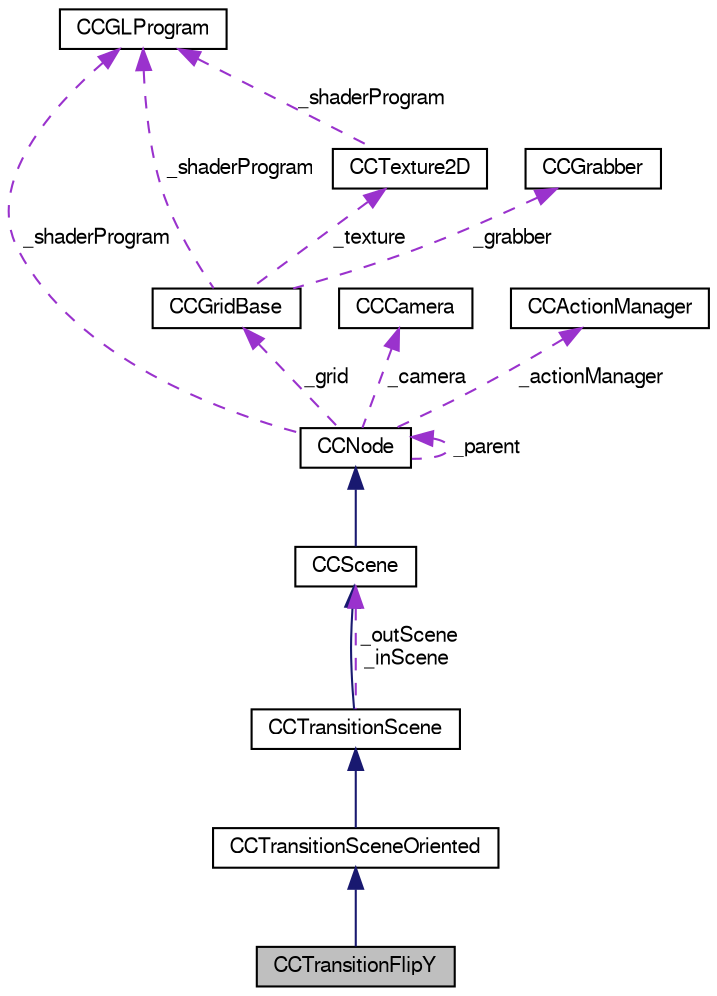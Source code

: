 digraph G
{
  bgcolor="transparent";
  edge [fontname="FreeSans",fontsize="10",labelfontname="FreeSans",labelfontsize="10"];
  node [fontname="FreeSans",fontsize="10",shape=record];
  Node1 [label="CCTransitionFlipY",height=0.2,width=0.4,color="black", fillcolor="grey75", style="filled" fontcolor="black"];
  Node2 -> Node1 [dir="back",color="midnightblue",fontsize="10",style="solid",fontname="FreeSans"];
  Node2 [label="CCTransitionSceneOriented",height=0.2,width=0.4,color="black",URL="$interface_c_c_transition_scene_oriented.html"];
  Node3 -> Node2 [dir="back",color="midnightblue",fontsize="10",style="solid",fontname="FreeSans"];
  Node3 [label="CCTransitionScene",height=0.2,width=0.4,color="black",URL="$interface_c_c_transition_scene.html"];
  Node4 -> Node3 [dir="back",color="midnightblue",fontsize="10",style="solid",fontname="FreeSans"];
  Node4 [label="CCScene",height=0.2,width=0.4,color="black",URL="$interface_c_c_scene.html"];
  Node5 -> Node4 [dir="back",color="midnightblue",fontsize="10",style="solid",fontname="FreeSans"];
  Node5 [label="CCNode",height=0.2,width=0.4,color="black",URL="$interface_c_c_node.html"];
  Node5 -> Node5 [dir="back",color="darkorchid3",fontsize="10",style="dashed",label=" _parent" ,fontname="FreeSans"];
  Node6 -> Node5 [dir="back",color="darkorchid3",fontsize="10",style="dashed",label=" _grid" ,fontname="FreeSans"];
  Node6 [label="CCGridBase",height=0.2,width=0.4,color="black",URL="$interface_c_c_grid_base.html"];
  Node7 -> Node6 [dir="back",color="darkorchid3",fontsize="10",style="dashed",label=" _grabber" ,fontname="FreeSans"];
  Node7 [label="CCGrabber",height=0.2,width=0.4,color="black",URL="$interface_c_c_grabber.html"];
  Node8 -> Node6 [dir="back",color="darkorchid3",fontsize="10",style="dashed",label=" _texture" ,fontname="FreeSans"];
  Node8 [label="CCTexture2D",height=0.2,width=0.4,color="black",URL="$interface_c_c_texture2_d.html"];
  Node9 -> Node8 [dir="back",color="darkorchid3",fontsize="10",style="dashed",label=" _shaderProgram" ,fontname="FreeSans"];
  Node9 [label="CCGLProgram",height=0.2,width=0.4,color="black",URL="$interface_c_c_g_l_program.html"];
  Node9 -> Node6 [dir="back",color="darkorchid3",fontsize="10",style="dashed",label=" _shaderProgram" ,fontname="FreeSans"];
  Node10 -> Node5 [dir="back",color="darkorchid3",fontsize="10",style="dashed",label=" _camera" ,fontname="FreeSans"];
  Node10 [label="CCCamera",height=0.2,width=0.4,color="black",URL="$interface_c_c_camera.html"];
  Node9 -> Node5 [dir="back",color="darkorchid3",fontsize="10",style="dashed",label=" _shaderProgram" ,fontname="FreeSans"];
  Node11 -> Node5 [dir="back",color="darkorchid3",fontsize="10",style="dashed",label=" _actionManager" ,fontname="FreeSans"];
  Node11 [label="CCActionManager",height=0.2,width=0.4,color="black",URL="$interface_c_c_action_manager.html"];
  Node4 -> Node3 [dir="back",color="darkorchid3",fontsize="10",style="dashed",label=" _outScene\n_inScene" ,fontname="FreeSans"];
}
